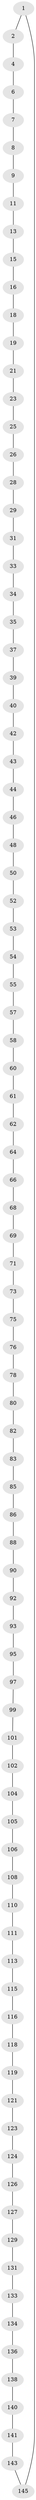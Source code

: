 // Generated by graph-tools (version 1.1) at 2025/24/03/03/25 07:24:22]
// undirected, 90 vertices, 90 edges
graph export_dot {
graph [start="1"]
  node [color=gray90,style=filled];
  1 [super="+147"];
  2 [super="+3"];
  4 [super="+5"];
  6;
  7;
  8;
  9 [super="+10"];
  11 [super="+12"];
  13 [super="+14"];
  15;
  16 [super="+17"];
  18;
  19 [super="+20"];
  21 [super="+22"];
  23 [super="+24"];
  25;
  26 [super="+27"];
  28;
  29 [super="+30"];
  31 [super="+32"];
  33;
  34;
  35 [super="+36"];
  37 [super="+38"];
  39;
  40 [super="+41"];
  42;
  43;
  44 [super="+45"];
  46 [super="+47"];
  48 [super="+49"];
  50 [super="+51"];
  52;
  53;
  54;
  55 [super="+56"];
  57;
  58 [super="+59"];
  60;
  61;
  62 [super="+63"];
  64 [super="+65"];
  66 [super="+67"];
  68;
  69 [super="+70"];
  71 [super="+72"];
  73 [super="+74"];
  75;
  76 [super="+77"];
  78 [super="+79"];
  80 [super="+81"];
  82;
  83 [super="+84"];
  85;
  86 [super="+87"];
  88 [super="+89"];
  90 [super="+91"];
  92;
  93 [super="+94"];
  95 [super="+96"];
  97 [super="+98"];
  99 [super="+100"];
  101;
  102 [super="+103"];
  104;
  105;
  106 [super="+107"];
  108 [super="+109"];
  110;
  111 [super="+112"];
  113 [super="+114"];
  115;
  116 [super="+117"];
  118;
  119 [super="+120"];
  121 [super="+122"];
  123;
  124 [super="+125"];
  126;
  127 [super="+128"];
  129 [super="+130"];
  131 [super="+132"];
  133;
  134 [super="+135"];
  136 [super="+137"];
  138 [super="+139"];
  140;
  141 [super="+142"];
  143 [super="+144"];
  145 [super="+146"];
  1 -- 2;
  1 -- 145;
  2 -- 4;
  4 -- 6;
  6 -- 7;
  7 -- 8;
  8 -- 9;
  9 -- 11;
  11 -- 13;
  13 -- 15;
  15 -- 16;
  16 -- 18;
  18 -- 19;
  19 -- 21;
  21 -- 23;
  23 -- 25;
  25 -- 26;
  26 -- 28;
  28 -- 29;
  29 -- 31;
  31 -- 33;
  33 -- 34;
  34 -- 35;
  35 -- 37;
  37 -- 39;
  39 -- 40;
  40 -- 42;
  42 -- 43;
  43 -- 44;
  44 -- 46;
  46 -- 48;
  48 -- 50;
  50 -- 52;
  52 -- 53;
  53 -- 54;
  54 -- 55;
  55 -- 57;
  57 -- 58;
  58 -- 60;
  60 -- 61;
  61 -- 62;
  62 -- 64;
  64 -- 66;
  66 -- 68;
  68 -- 69;
  69 -- 71;
  71 -- 73;
  73 -- 75;
  75 -- 76;
  76 -- 78;
  78 -- 80;
  80 -- 82;
  82 -- 83;
  83 -- 85;
  85 -- 86;
  86 -- 88;
  88 -- 90;
  90 -- 92;
  92 -- 93;
  93 -- 95;
  95 -- 97;
  97 -- 99;
  99 -- 101;
  101 -- 102;
  102 -- 104;
  104 -- 105;
  105 -- 106;
  106 -- 108;
  108 -- 110;
  110 -- 111;
  111 -- 113;
  113 -- 115;
  115 -- 116;
  116 -- 118;
  118 -- 119;
  119 -- 121;
  121 -- 123;
  123 -- 124;
  124 -- 126;
  126 -- 127;
  127 -- 129;
  129 -- 131;
  131 -- 133;
  133 -- 134;
  134 -- 136;
  136 -- 138;
  138 -- 140;
  140 -- 141;
  141 -- 143;
  143 -- 145;
}
